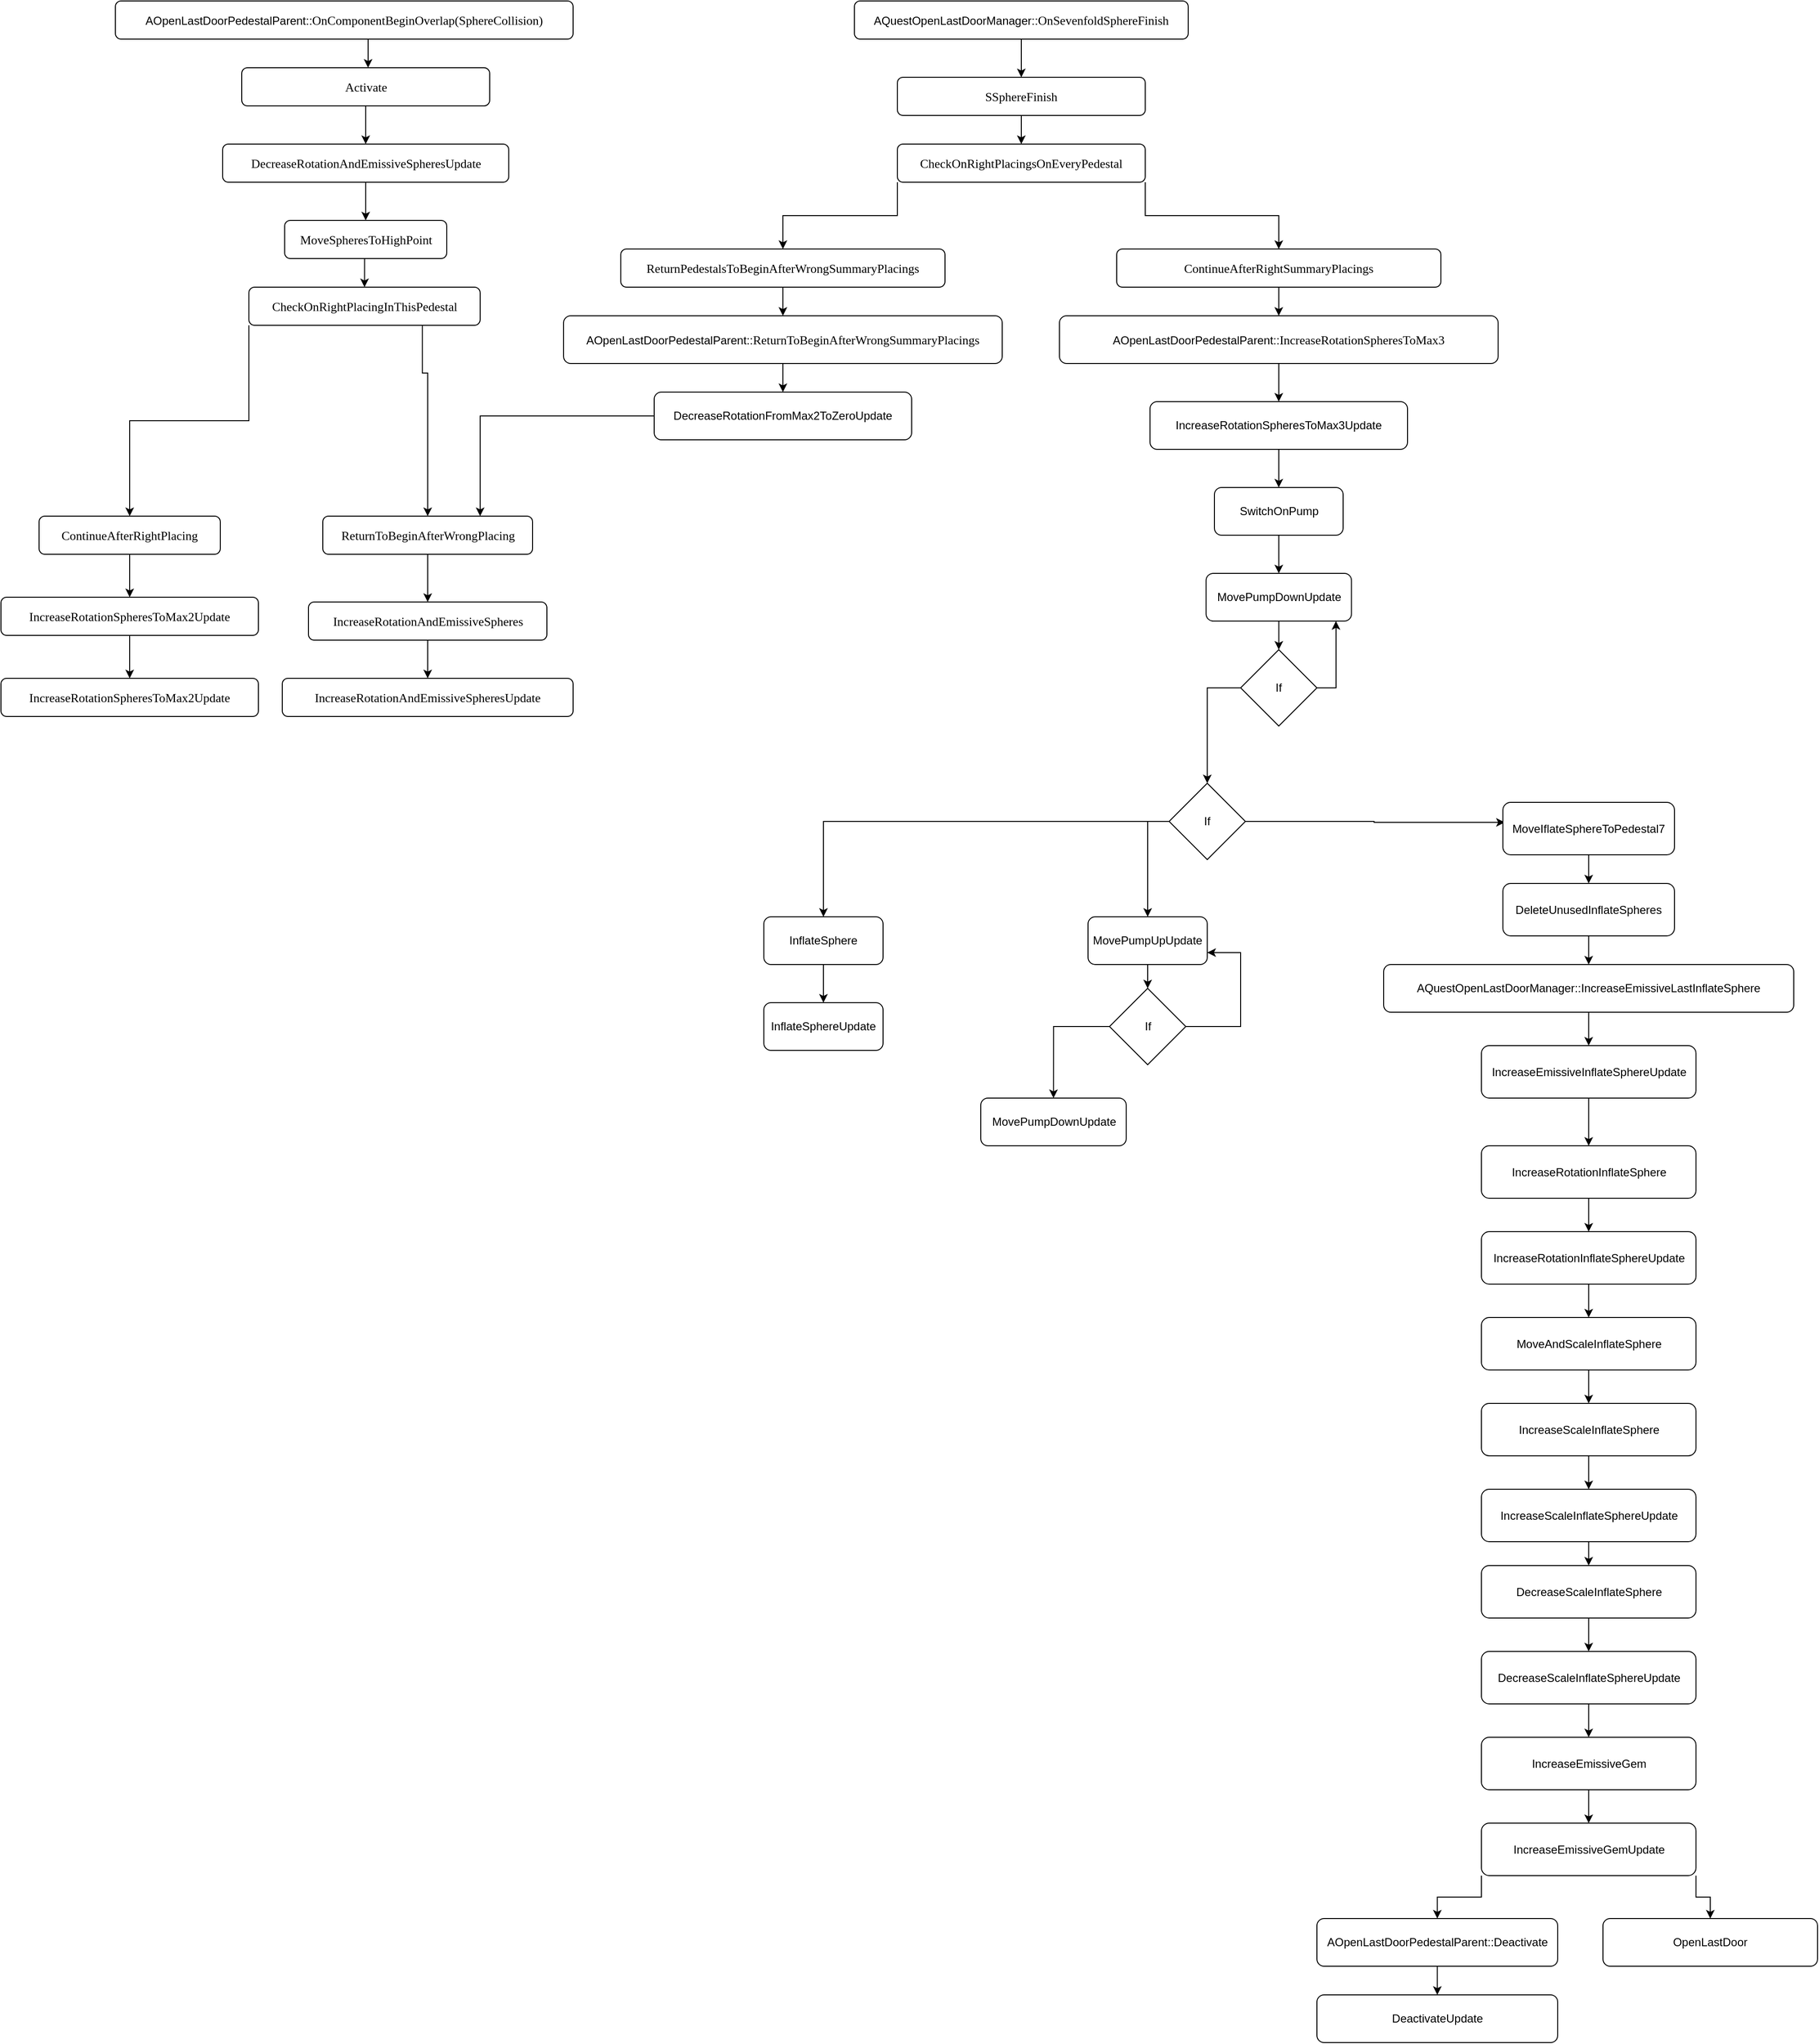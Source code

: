 <mxfile version="13.6.2" type="device"><diagram id="C5RBs43oDa-KdzZeNtuy" name="Page-1"><mxGraphModel dx="3103" dy="2420" grid="1" gridSize="10" guides="1" tooltips="1" connect="1" arrows="1" fold="1" page="1" pageScale="1" pageWidth="3300" pageHeight="2339" math="0" shadow="0"><root><mxCell id="WIyWlLk6GJQsqaUBKTNV-0"/><mxCell id="WIyWlLk6GJQsqaUBKTNV-1" parent="WIyWlLk6GJQsqaUBKTNV-0"/><mxCell id="29CxQKeaNlfSmuVY_kX7-0" style="edgeStyle=orthogonalEdgeStyle;rounded=0;orthogonalLoop=1;jettySize=auto;html=1;exitX=0.5;exitY=1;exitDx=0;exitDy=0;" edge="1" parent="WIyWlLk6GJQsqaUBKTNV-1" source="29CxQKeaNlfSmuVY_kX7-1"><mxGeometry relative="1" as="geometry"><mxPoint x="445" y="130" as="targetPoint"/></mxGeometry></mxCell><mxCell id="29CxQKeaNlfSmuVY_kX7-1" value="&lt;span&gt;AOpenLastDoorPedestalParent::&lt;/span&gt;&lt;span style=&quot;background-color: rgb(255 , 255 , 255) ; font-family: &amp;#34;consolas&amp;#34; ; font-size: 13px&quot;&gt;OnComponentBeginOverlap(SphereCollision)&lt;/span&gt;&lt;span&gt;&lt;br&gt;&lt;/span&gt;" style="rounded=1;whiteSpace=wrap;html=1;fontSize=12;glass=0;strokeWidth=1;shadow=0;" vertex="1" parent="WIyWlLk6GJQsqaUBKTNV-1"><mxGeometry x="180" y="60" width="480" height="40" as="geometry"/></mxCell><mxCell id="29CxQKeaNlfSmuVY_kX7-6" style="edgeStyle=orthogonalEdgeStyle;rounded=0;orthogonalLoop=1;jettySize=auto;html=1;exitX=0.5;exitY=1;exitDx=0;exitDy=0;entryX=0.5;entryY=0;entryDx=0;entryDy=0;" edge="1" parent="WIyWlLk6GJQsqaUBKTNV-1" source="29CxQKeaNlfSmuVY_kX7-3" target="29CxQKeaNlfSmuVY_kX7-5"><mxGeometry relative="1" as="geometry"/></mxCell><mxCell id="29CxQKeaNlfSmuVY_kX7-3" value="&lt;span style=&quot;font-size: 13px ; font-family: &amp;#34;consolas&amp;#34;&quot;&gt;Activate&lt;/span&gt;&lt;span&gt;&lt;br&gt;&lt;/span&gt;" style="rounded=1;whiteSpace=wrap;html=1;fontSize=12;glass=0;strokeWidth=1;shadow=0;" vertex="1" parent="WIyWlLk6GJQsqaUBKTNV-1"><mxGeometry x="312.5" y="130" width="260" height="40" as="geometry"/></mxCell><mxCell id="29CxQKeaNlfSmuVY_kX7-8" style="edgeStyle=orthogonalEdgeStyle;rounded=0;orthogonalLoop=1;jettySize=auto;html=1;exitX=0.5;exitY=1;exitDx=0;exitDy=0;entryX=0.5;entryY=0;entryDx=0;entryDy=0;" edge="1" parent="WIyWlLk6GJQsqaUBKTNV-1" source="29CxQKeaNlfSmuVY_kX7-5" target="29CxQKeaNlfSmuVY_kX7-7"><mxGeometry relative="1" as="geometry"/></mxCell><mxCell id="29CxQKeaNlfSmuVY_kX7-5" value="&lt;p&gt;&lt;font face=&quot;consolas&quot;&gt;&lt;span style=&quot;font-size: 13px&quot;&gt;DecreaseRotationAndEmissiveSpheresUpdate&lt;/span&gt;&lt;/font&gt;&lt;br&gt;&lt;/p&gt;" style="rounded=1;whiteSpace=wrap;html=1;fontSize=12;glass=0;strokeWidth=1;shadow=0;" vertex="1" parent="WIyWlLk6GJQsqaUBKTNV-1"><mxGeometry x="292.5" y="210" width="300" height="40" as="geometry"/></mxCell><mxCell id="29CxQKeaNlfSmuVY_kX7-11" style="edgeStyle=orthogonalEdgeStyle;rounded=0;orthogonalLoop=1;jettySize=auto;html=1;exitX=0.5;exitY=1;exitDx=0;exitDy=0;entryX=0.5;entryY=0;entryDx=0;entryDy=0;" edge="1" parent="WIyWlLk6GJQsqaUBKTNV-1" source="29CxQKeaNlfSmuVY_kX7-7" target="29CxQKeaNlfSmuVY_kX7-9"><mxGeometry relative="1" as="geometry"/></mxCell><mxCell id="29CxQKeaNlfSmuVY_kX7-7" value="&lt;p&gt;&lt;font face=&quot;consolas&quot;&gt;&lt;span style=&quot;font-size: 13px&quot;&gt;MoveSpheresToHighPoint&lt;/span&gt;&lt;/font&gt;&lt;br&gt;&lt;/p&gt;" style="rounded=1;whiteSpace=wrap;html=1;fontSize=12;glass=0;strokeWidth=1;shadow=0;" vertex="1" parent="WIyWlLk6GJQsqaUBKTNV-1"><mxGeometry x="357.5" y="290" width="170" height="40" as="geometry"/></mxCell><mxCell id="29CxQKeaNlfSmuVY_kX7-13" style="edgeStyle=orthogonalEdgeStyle;rounded=0;orthogonalLoop=1;jettySize=auto;html=1;exitX=0;exitY=1;exitDx=0;exitDy=0;" edge="1" parent="WIyWlLk6GJQsqaUBKTNV-1" source="29CxQKeaNlfSmuVY_kX7-9" target="29CxQKeaNlfSmuVY_kX7-12"><mxGeometry relative="1" as="geometry"/></mxCell><mxCell id="29CxQKeaNlfSmuVY_kX7-15" style="edgeStyle=orthogonalEdgeStyle;rounded=0;orthogonalLoop=1;jettySize=auto;html=1;exitX=0.75;exitY=1;exitDx=0;exitDy=0;entryX=0.5;entryY=0;entryDx=0;entryDy=0;" edge="1" parent="WIyWlLk6GJQsqaUBKTNV-1" source="29CxQKeaNlfSmuVY_kX7-9" target="29CxQKeaNlfSmuVY_kX7-14"><mxGeometry relative="1" as="geometry"><Array as="points"><mxPoint x="502" y="450"/><mxPoint x="508" y="450"/></Array></mxGeometry></mxCell><mxCell id="29CxQKeaNlfSmuVY_kX7-9" value="&lt;p&gt;&lt;font face=&quot;consolas&quot;&gt;&lt;span style=&quot;font-size: 13px&quot;&gt;CheckOnRightPlacingInThisPedestal&lt;/span&gt;&lt;/font&gt;&lt;br&gt;&lt;/p&gt;" style="rounded=1;whiteSpace=wrap;html=1;fontSize=12;glass=0;strokeWidth=1;shadow=0;" vertex="1" parent="WIyWlLk6GJQsqaUBKTNV-1"><mxGeometry x="320" y="360" width="242.5" height="40" as="geometry"/></mxCell><mxCell id="29CxQKeaNlfSmuVY_kX7-21" style="edgeStyle=orthogonalEdgeStyle;rounded=0;orthogonalLoop=1;jettySize=auto;html=1;exitX=0.5;exitY=1;exitDx=0;exitDy=0;entryX=0.5;entryY=0;entryDx=0;entryDy=0;" edge="1" parent="WIyWlLk6GJQsqaUBKTNV-1" source="29CxQKeaNlfSmuVY_kX7-12" target="29CxQKeaNlfSmuVY_kX7-20"><mxGeometry relative="1" as="geometry"/></mxCell><mxCell id="29CxQKeaNlfSmuVY_kX7-12" value="&lt;p&gt;&lt;font face=&quot;consolas&quot;&gt;&lt;span style=&quot;font-size: 13px&quot;&gt;ContinueAfterRightPlacing&lt;/span&gt;&lt;/font&gt;&lt;br&gt;&lt;/p&gt;" style="rounded=1;whiteSpace=wrap;html=1;fontSize=12;glass=0;strokeWidth=1;shadow=0;" vertex="1" parent="WIyWlLk6GJQsqaUBKTNV-1"><mxGeometry x="100" y="600" width="190" height="40" as="geometry"/></mxCell><mxCell id="29CxQKeaNlfSmuVY_kX7-17" style="edgeStyle=orthogonalEdgeStyle;rounded=0;orthogonalLoop=1;jettySize=auto;html=1;exitX=0.5;exitY=1;exitDx=0;exitDy=0;entryX=0.5;entryY=0;entryDx=0;entryDy=0;" edge="1" parent="WIyWlLk6GJQsqaUBKTNV-1" source="29CxQKeaNlfSmuVY_kX7-14" target="29CxQKeaNlfSmuVY_kX7-16"><mxGeometry relative="1" as="geometry"/></mxCell><mxCell id="29CxQKeaNlfSmuVY_kX7-14" value="&lt;p&gt;&lt;font face=&quot;consolas&quot;&gt;&lt;span style=&quot;font-size: 13px&quot;&gt;ReturnToBeginAfterWrongPlacing&lt;/span&gt;&lt;/font&gt;&lt;br&gt;&lt;/p&gt;" style="rounded=1;whiteSpace=wrap;html=1;fontSize=12;glass=0;strokeWidth=1;shadow=0;" vertex="1" parent="WIyWlLk6GJQsqaUBKTNV-1"><mxGeometry x="397.5" y="600" width="220" height="40" as="geometry"/></mxCell><mxCell id="29CxQKeaNlfSmuVY_kX7-19" style="edgeStyle=orthogonalEdgeStyle;rounded=0;orthogonalLoop=1;jettySize=auto;html=1;exitX=0.5;exitY=1;exitDx=0;exitDy=0;entryX=0.5;entryY=0;entryDx=0;entryDy=0;" edge="1" parent="WIyWlLk6GJQsqaUBKTNV-1" source="29CxQKeaNlfSmuVY_kX7-16" target="29CxQKeaNlfSmuVY_kX7-18"><mxGeometry relative="1" as="geometry"/></mxCell><mxCell id="29CxQKeaNlfSmuVY_kX7-16" value="&lt;p&gt;&lt;font face=&quot;consolas&quot;&gt;&lt;span style=&quot;font-size: 13px&quot;&gt;IncreaseRotationAndEmissiveSpheres&lt;/span&gt;&lt;/font&gt;&lt;br&gt;&lt;/p&gt;" style="rounded=1;whiteSpace=wrap;html=1;fontSize=12;glass=0;strokeWidth=1;shadow=0;" vertex="1" parent="WIyWlLk6GJQsqaUBKTNV-1"><mxGeometry x="382.5" y="690" width="250" height="40" as="geometry"/></mxCell><mxCell id="29CxQKeaNlfSmuVY_kX7-18" value="&lt;p&gt;&lt;font face=&quot;consolas&quot;&gt;&lt;span style=&quot;font-size: 13px&quot;&gt;IncreaseRotationAndEmissiveSpheresUpdate&lt;/span&gt;&lt;/font&gt;&lt;br&gt;&lt;/p&gt;" style="rounded=1;whiteSpace=wrap;html=1;fontSize=12;glass=0;strokeWidth=1;shadow=0;" vertex="1" parent="WIyWlLk6GJQsqaUBKTNV-1"><mxGeometry x="355" y="770" width="305" height="40" as="geometry"/></mxCell><mxCell id="29CxQKeaNlfSmuVY_kX7-23" style="edgeStyle=orthogonalEdgeStyle;rounded=0;orthogonalLoop=1;jettySize=auto;html=1;exitX=0.5;exitY=1;exitDx=0;exitDy=0;entryX=0.5;entryY=0;entryDx=0;entryDy=0;" edge="1" parent="WIyWlLk6GJQsqaUBKTNV-1" source="29CxQKeaNlfSmuVY_kX7-20" target="29CxQKeaNlfSmuVY_kX7-22"><mxGeometry relative="1" as="geometry"/></mxCell><mxCell id="29CxQKeaNlfSmuVY_kX7-20" value="&lt;p&gt;&lt;font face=&quot;consolas&quot;&gt;&lt;span style=&quot;font-size: 13px&quot;&gt;IncreaseRotationSpheresToMax2Update&lt;/span&gt;&lt;/font&gt;&lt;br&gt;&lt;/p&gt;" style="rounded=1;whiteSpace=wrap;html=1;fontSize=12;glass=0;strokeWidth=1;shadow=0;" vertex="1" parent="WIyWlLk6GJQsqaUBKTNV-1"><mxGeometry x="60" y="685" width="270" height="40" as="geometry"/></mxCell><mxCell id="29CxQKeaNlfSmuVY_kX7-22" value="&lt;p&gt;&lt;font face=&quot;consolas&quot;&gt;&lt;span style=&quot;font-size: 13px&quot;&gt;IncreaseRotationSpheresToMax2Update&lt;/span&gt;&lt;/font&gt;&lt;br&gt;&lt;/p&gt;" style="rounded=1;whiteSpace=wrap;html=1;fontSize=12;glass=0;strokeWidth=1;shadow=0;" vertex="1" parent="WIyWlLk6GJQsqaUBKTNV-1"><mxGeometry x="60" y="770" width="270" height="40" as="geometry"/></mxCell><mxCell id="29CxQKeaNlfSmuVY_kX7-26" style="edgeStyle=orthogonalEdgeStyle;rounded=0;orthogonalLoop=1;jettySize=auto;html=1;exitX=0.5;exitY=1;exitDx=0;exitDy=0;entryX=0.5;entryY=0;entryDx=0;entryDy=0;" edge="1" parent="WIyWlLk6GJQsqaUBKTNV-1" source="29CxQKeaNlfSmuVY_kX7-24" target="29CxQKeaNlfSmuVY_kX7-25"><mxGeometry relative="1" as="geometry"/></mxCell><mxCell id="29CxQKeaNlfSmuVY_kX7-24" value="&lt;span&gt;AQuestOpenLastDoorManager&lt;/span&gt;&lt;span&gt;::&lt;/span&gt;&lt;span&gt;&lt;font face=&quot;consolas&quot;&gt;&lt;span style=&quot;font-size: 13px&quot;&gt;OnSevenfoldSphereFinish&lt;/span&gt;&lt;/font&gt;&lt;br&gt;&lt;/span&gt;" style="rounded=1;whiteSpace=wrap;html=1;fontSize=12;glass=0;strokeWidth=1;shadow=0;" vertex="1" parent="WIyWlLk6GJQsqaUBKTNV-1"><mxGeometry x="955" y="60" width="350" height="40" as="geometry"/></mxCell><mxCell id="29CxQKeaNlfSmuVY_kX7-29" style="edgeStyle=orthogonalEdgeStyle;rounded=0;orthogonalLoop=1;jettySize=auto;html=1;exitX=0.5;exitY=1;exitDx=0;exitDy=0;entryX=0.5;entryY=0;entryDx=0;entryDy=0;" edge="1" parent="WIyWlLk6GJQsqaUBKTNV-1" source="29CxQKeaNlfSmuVY_kX7-25" target="29CxQKeaNlfSmuVY_kX7-27"><mxGeometry relative="1" as="geometry"/></mxCell><mxCell id="29CxQKeaNlfSmuVY_kX7-25" value="&lt;span&gt;&lt;font face=&quot;consolas&quot;&gt;&lt;span style=&quot;font-size: 13px&quot;&gt;SSphereFinish&lt;/span&gt;&lt;/font&gt;&lt;br&gt;&lt;/span&gt;" style="rounded=1;whiteSpace=wrap;html=1;fontSize=12;glass=0;strokeWidth=1;shadow=0;" vertex="1" parent="WIyWlLk6GJQsqaUBKTNV-1"><mxGeometry x="1000" y="140" width="260" height="40" as="geometry"/></mxCell><mxCell id="29CxQKeaNlfSmuVY_kX7-33" value="" style="edgeStyle=orthogonalEdgeStyle;rounded=0;orthogonalLoop=1;jettySize=auto;html=1;exitX=0;exitY=1;exitDx=0;exitDy=0;" edge="1" parent="WIyWlLk6GJQsqaUBKTNV-1" source="29CxQKeaNlfSmuVY_kX7-27" target="29CxQKeaNlfSmuVY_kX7-30"><mxGeometry relative="1" as="geometry"/></mxCell><mxCell id="29CxQKeaNlfSmuVY_kX7-42" style="edgeStyle=orthogonalEdgeStyle;rounded=0;orthogonalLoop=1;jettySize=auto;html=1;exitX=1;exitY=1;exitDx=0;exitDy=0;entryX=0.5;entryY=0;entryDx=0;entryDy=0;" edge="1" parent="WIyWlLk6GJQsqaUBKTNV-1" source="29CxQKeaNlfSmuVY_kX7-27" target="29CxQKeaNlfSmuVY_kX7-41"><mxGeometry relative="1" as="geometry"/></mxCell><mxCell id="29CxQKeaNlfSmuVY_kX7-27" value="&lt;span&gt;&lt;font face=&quot;consolas&quot;&gt;&lt;span style=&quot;font-size: 13px&quot;&gt;CheckOnRightPlacingsOnEveryPedestal&lt;/span&gt;&lt;/font&gt;&lt;br&gt;&lt;/span&gt;" style="rounded=1;whiteSpace=wrap;html=1;fontSize=12;glass=0;strokeWidth=1;shadow=0;" vertex="1" parent="WIyWlLk6GJQsqaUBKTNV-1"><mxGeometry x="1000" y="210" width="260" height="40" as="geometry"/></mxCell><mxCell id="29CxQKeaNlfSmuVY_kX7-35" value="" style="edgeStyle=orthogonalEdgeStyle;rounded=0;orthogonalLoop=1;jettySize=auto;html=1;" edge="1" parent="WIyWlLk6GJQsqaUBKTNV-1" source="29CxQKeaNlfSmuVY_kX7-30" target="29CxQKeaNlfSmuVY_kX7-34"><mxGeometry relative="1" as="geometry"/></mxCell><mxCell id="29CxQKeaNlfSmuVY_kX7-30" value="&lt;span&gt;&lt;font face=&quot;consolas&quot;&gt;&lt;span style=&quot;font-size: 13px&quot;&gt;ReturnPedestalsToBeginAfterWrongSummaryPlacings&lt;/span&gt;&lt;/font&gt;&lt;br&gt;&lt;/span&gt;" style="rounded=1;whiteSpace=wrap;html=1;fontSize=12;glass=0;strokeWidth=1;shadow=0;" vertex="1" parent="WIyWlLk6GJQsqaUBKTNV-1"><mxGeometry x="710" y="320" width="340" height="40" as="geometry"/></mxCell><mxCell id="29CxQKeaNlfSmuVY_kX7-37" value="" style="edgeStyle=orthogonalEdgeStyle;rounded=0;orthogonalLoop=1;jettySize=auto;html=1;" edge="1" parent="WIyWlLk6GJQsqaUBKTNV-1" source="29CxQKeaNlfSmuVY_kX7-34" target="29CxQKeaNlfSmuVY_kX7-36"><mxGeometry relative="1" as="geometry"/></mxCell><mxCell id="29CxQKeaNlfSmuVY_kX7-34" value="AOpenLastDoorPedestalParent::&lt;span&gt;&lt;font face=&quot;consolas&quot;&gt;&lt;span style=&quot;font-size: 13px&quot;&gt;ReturnToBeginAfterWrongSummaryPlacings&lt;/span&gt;&lt;/font&gt;&lt;br&gt;&lt;/span&gt;" style="rounded=1;whiteSpace=wrap;html=1;fontSize=12;glass=0;strokeWidth=1;shadow=0;" vertex="1" parent="WIyWlLk6GJQsqaUBKTNV-1"><mxGeometry x="650" y="390" width="460" height="50" as="geometry"/></mxCell><mxCell id="29CxQKeaNlfSmuVY_kX7-40" style="edgeStyle=orthogonalEdgeStyle;rounded=0;orthogonalLoop=1;jettySize=auto;html=1;exitX=0;exitY=0.5;exitDx=0;exitDy=0;entryX=0.75;entryY=0;entryDx=0;entryDy=0;" edge="1" parent="WIyWlLk6GJQsqaUBKTNV-1" source="29CxQKeaNlfSmuVY_kX7-36" target="29CxQKeaNlfSmuVY_kX7-14"><mxGeometry relative="1" as="geometry"/></mxCell><mxCell id="29CxQKeaNlfSmuVY_kX7-36" value="&lt;span&gt;DecreaseRotationFromMax2ToZeroUpdate&lt;br&gt;&lt;/span&gt;" style="rounded=1;whiteSpace=wrap;html=1;fontSize=12;glass=0;strokeWidth=1;shadow=0;" vertex="1" parent="WIyWlLk6GJQsqaUBKTNV-1"><mxGeometry x="745" y="470" width="270" height="50" as="geometry"/></mxCell><mxCell id="29CxQKeaNlfSmuVY_kX7-44" value="" style="edgeStyle=orthogonalEdgeStyle;rounded=0;orthogonalLoop=1;jettySize=auto;html=1;" edge="1" parent="WIyWlLk6GJQsqaUBKTNV-1" source="29CxQKeaNlfSmuVY_kX7-41" target="29CxQKeaNlfSmuVY_kX7-43"><mxGeometry relative="1" as="geometry"/></mxCell><mxCell id="29CxQKeaNlfSmuVY_kX7-41" value="&lt;span&gt;&lt;font face=&quot;consolas&quot;&gt;&lt;span style=&quot;font-size: 13px&quot;&gt;ContinueAfterRightSummaryPlacings&lt;/span&gt;&lt;/font&gt;&lt;br&gt;&lt;/span&gt;" style="rounded=1;whiteSpace=wrap;html=1;fontSize=12;glass=0;strokeWidth=1;shadow=0;" vertex="1" parent="WIyWlLk6GJQsqaUBKTNV-1"><mxGeometry x="1230" y="320" width="340" height="40" as="geometry"/></mxCell><mxCell id="29CxQKeaNlfSmuVY_kX7-46" value="" style="edgeStyle=orthogonalEdgeStyle;rounded=0;orthogonalLoop=1;jettySize=auto;html=1;" edge="1" parent="WIyWlLk6GJQsqaUBKTNV-1" source="29CxQKeaNlfSmuVY_kX7-43" target="29CxQKeaNlfSmuVY_kX7-45"><mxGeometry relative="1" as="geometry"/></mxCell><mxCell id="29CxQKeaNlfSmuVY_kX7-43" value="AOpenLastDoorPedestalParent::&lt;span&gt;&lt;font face=&quot;consolas&quot;&gt;&lt;span style=&quot;font-size: 13px&quot;&gt;IncreaseRotationSpheresToMax3&lt;/span&gt;&lt;/font&gt;&lt;br&gt;&lt;/span&gt;" style="rounded=1;whiteSpace=wrap;html=1;fontSize=12;glass=0;strokeWidth=1;shadow=0;" vertex="1" parent="WIyWlLk6GJQsqaUBKTNV-1"><mxGeometry x="1170" y="390" width="460" height="50" as="geometry"/></mxCell><mxCell id="29CxQKeaNlfSmuVY_kX7-48" value="" style="edgeStyle=orthogonalEdgeStyle;rounded=0;orthogonalLoop=1;jettySize=auto;html=1;" edge="1" parent="WIyWlLk6GJQsqaUBKTNV-1" source="29CxQKeaNlfSmuVY_kX7-45" target="29CxQKeaNlfSmuVY_kX7-47"><mxGeometry relative="1" as="geometry"/></mxCell><mxCell id="29CxQKeaNlfSmuVY_kX7-45" value="&lt;span&gt;IncreaseRotationSpheresToMax3Update&lt;br&gt;&lt;/span&gt;" style="rounded=1;whiteSpace=wrap;html=1;fontSize=12;glass=0;strokeWidth=1;shadow=0;" vertex="1" parent="WIyWlLk6GJQsqaUBKTNV-1"><mxGeometry x="1265" y="480" width="270" height="50" as="geometry"/></mxCell><mxCell id="29CxQKeaNlfSmuVY_kX7-50" value="" style="edgeStyle=orthogonalEdgeStyle;rounded=0;orthogonalLoop=1;jettySize=auto;html=1;exitX=0;exitY=0.5;exitDx=0;exitDy=0;" edge="1" parent="WIyWlLk6GJQsqaUBKTNV-1" source="29CxQKeaNlfSmuVY_kX7-54" target="29CxQKeaNlfSmuVY_kX7-49"><mxGeometry relative="1" as="geometry"/></mxCell><mxCell id="29CxQKeaNlfSmuVY_kX7-66" value="" style="edgeStyle=orthogonalEdgeStyle;rounded=0;orthogonalLoop=1;jettySize=auto;html=1;" edge="1" parent="WIyWlLk6GJQsqaUBKTNV-1" source="29CxQKeaNlfSmuVY_kX7-47" target="29CxQKeaNlfSmuVY_kX7-65"><mxGeometry relative="1" as="geometry"/></mxCell><mxCell id="29CxQKeaNlfSmuVY_kX7-47" value="&lt;span&gt;SwitchOnPump&lt;br&gt;&lt;/span&gt;" style="rounded=1;whiteSpace=wrap;html=1;fontSize=12;glass=0;strokeWidth=1;shadow=0;" vertex="1" parent="WIyWlLk6GJQsqaUBKTNV-1"><mxGeometry x="1332.5" y="570" width="135" height="50" as="geometry"/></mxCell><mxCell id="29CxQKeaNlfSmuVY_kX7-53" value="" style="edgeStyle=orthogonalEdgeStyle;rounded=0;orthogonalLoop=1;jettySize=auto;html=1;" edge="1" parent="WIyWlLk6GJQsqaUBKTNV-1" source="29CxQKeaNlfSmuVY_kX7-49" target="29CxQKeaNlfSmuVY_kX7-52"><mxGeometry relative="1" as="geometry"/></mxCell><mxCell id="29CxQKeaNlfSmuVY_kX7-49" value="&lt;span&gt;InflateSphere&lt;br&gt;&lt;/span&gt;" style="rounded=1;whiteSpace=wrap;html=1;fontSize=12;glass=0;strokeWidth=1;shadow=0;" vertex="1" parent="WIyWlLk6GJQsqaUBKTNV-1"><mxGeometry x="860" y="1020" width="125" height="50" as="geometry"/></mxCell><mxCell id="29CxQKeaNlfSmuVY_kX7-52" value="&lt;span&gt;InflateSphereUpdate&lt;br&gt;&lt;/span&gt;" style="rounded=1;whiteSpace=wrap;html=1;fontSize=12;glass=0;strokeWidth=1;shadow=0;" vertex="1" parent="WIyWlLk6GJQsqaUBKTNV-1"><mxGeometry x="860" y="1110" width="125" height="50" as="geometry"/></mxCell><mxCell id="29CxQKeaNlfSmuVY_kX7-57" style="edgeStyle=orthogonalEdgeStyle;rounded=0;orthogonalLoop=1;jettySize=auto;html=1;exitX=0;exitY=0.5;exitDx=0;exitDy=0;entryX=0.5;entryY=0;entryDx=0;entryDy=0;" edge="1" parent="WIyWlLk6GJQsqaUBKTNV-1" source="29CxQKeaNlfSmuVY_kX7-54" target="29CxQKeaNlfSmuVY_kX7-56"><mxGeometry relative="1" as="geometry"/></mxCell><mxCell id="29CxQKeaNlfSmuVY_kX7-64" value="" style="edgeStyle=orthogonalEdgeStyle;rounded=0;orthogonalLoop=1;jettySize=auto;html=1;entryX=0.011;entryY=0.382;entryDx=0;entryDy=0;entryPerimeter=0;" edge="1" parent="WIyWlLk6GJQsqaUBKTNV-1" source="29CxQKeaNlfSmuVY_kX7-54" target="29CxQKeaNlfSmuVY_kX7-63"><mxGeometry relative="1" as="geometry"><mxPoint x="1510.0" y="920" as="targetPoint"/></mxGeometry></mxCell><mxCell id="29CxQKeaNlfSmuVY_kX7-54" value="If" style="rhombus;whiteSpace=wrap;html=1;" vertex="1" parent="WIyWlLk6GJQsqaUBKTNV-1"><mxGeometry x="1285" y="880" width="80" height="80" as="geometry"/></mxCell><mxCell id="29CxQKeaNlfSmuVY_kX7-60" value="" style="edgeStyle=orthogonalEdgeStyle;rounded=0;orthogonalLoop=1;jettySize=auto;html=1;" edge="1" parent="WIyWlLk6GJQsqaUBKTNV-1" source="29CxQKeaNlfSmuVY_kX7-56" target="29CxQKeaNlfSmuVY_kX7-59"><mxGeometry relative="1" as="geometry"/></mxCell><mxCell id="29CxQKeaNlfSmuVY_kX7-56" value="&lt;span&gt;MovePumpUpUpdate&lt;br&gt;&lt;/span&gt;" style="rounded=1;whiteSpace=wrap;html=1;fontSize=12;glass=0;strokeWidth=1;shadow=0;" vertex="1" parent="WIyWlLk6GJQsqaUBKTNV-1"><mxGeometry x="1200" y="1020" width="125" height="50" as="geometry"/></mxCell><mxCell id="29CxQKeaNlfSmuVY_kX7-58" value="&lt;span&gt;MovePumpDownUpdate&lt;br&gt;&lt;/span&gt;" style="rounded=1;whiteSpace=wrap;html=1;fontSize=12;glass=0;strokeWidth=1;shadow=0;" vertex="1" parent="WIyWlLk6GJQsqaUBKTNV-1"><mxGeometry x="1087.5" y="1210" width="152.5" height="50" as="geometry"/></mxCell><mxCell id="29CxQKeaNlfSmuVY_kX7-61" style="edgeStyle=orthogonalEdgeStyle;rounded=0;orthogonalLoop=1;jettySize=auto;html=1;exitX=0;exitY=0.5;exitDx=0;exitDy=0;entryX=0.5;entryY=0;entryDx=0;entryDy=0;" edge="1" parent="WIyWlLk6GJQsqaUBKTNV-1" source="29CxQKeaNlfSmuVY_kX7-59" target="29CxQKeaNlfSmuVY_kX7-58"><mxGeometry relative="1" as="geometry"/></mxCell><mxCell id="29CxQKeaNlfSmuVY_kX7-62" style="edgeStyle=orthogonalEdgeStyle;rounded=0;orthogonalLoop=1;jettySize=auto;html=1;exitX=1;exitY=0.5;exitDx=0;exitDy=0;entryX=1;entryY=0.75;entryDx=0;entryDy=0;" edge="1" parent="WIyWlLk6GJQsqaUBKTNV-1" source="29CxQKeaNlfSmuVY_kX7-59" target="29CxQKeaNlfSmuVY_kX7-56"><mxGeometry relative="1" as="geometry"><Array as="points"><mxPoint x="1360" y="1135"/><mxPoint x="1360" y="1058"/></Array></mxGeometry></mxCell><mxCell id="29CxQKeaNlfSmuVY_kX7-59" value="If" style="rhombus;whiteSpace=wrap;html=1;" vertex="1" parent="WIyWlLk6GJQsqaUBKTNV-1"><mxGeometry x="1222.5" y="1095" width="80" height="80" as="geometry"/></mxCell><mxCell id="29CxQKeaNlfSmuVY_kX7-69" value="" style="edgeStyle=orthogonalEdgeStyle;rounded=0;orthogonalLoop=1;jettySize=auto;html=1;" edge="1" parent="WIyWlLk6GJQsqaUBKTNV-1" source="29CxQKeaNlfSmuVY_kX7-63" target="29CxQKeaNlfSmuVY_kX7-68"><mxGeometry relative="1" as="geometry"/></mxCell><mxCell id="29CxQKeaNlfSmuVY_kX7-63" value="&lt;span&gt;MoveIflateSphereToPedestal7&lt;br&gt;&lt;/span&gt;" style="rounded=1;whiteSpace=wrap;html=1;fontSize=12;glass=0;strokeWidth=1;shadow=0;" vertex="1" parent="WIyWlLk6GJQsqaUBKTNV-1"><mxGeometry x="1635" y="900" width="180" height="55" as="geometry"/></mxCell><mxCell id="29CxQKeaNlfSmuVY_kX7-77" value="" style="edgeStyle=orthogonalEdgeStyle;rounded=0;orthogonalLoop=1;jettySize=auto;html=1;" edge="1" parent="WIyWlLk6GJQsqaUBKTNV-1" source="29CxQKeaNlfSmuVY_kX7-65" target="29CxQKeaNlfSmuVY_kX7-76"><mxGeometry relative="1" as="geometry"/></mxCell><mxCell id="29CxQKeaNlfSmuVY_kX7-65" value="&lt;span&gt;MovePumpDownUpdate&lt;br&gt;&lt;/span&gt;" style="rounded=1;whiteSpace=wrap;html=1;fontSize=12;glass=0;strokeWidth=1;shadow=0;" vertex="1" parent="WIyWlLk6GJQsqaUBKTNV-1"><mxGeometry x="1323.75" y="660" width="152.5" height="50" as="geometry"/></mxCell><mxCell id="29CxQKeaNlfSmuVY_kX7-71" value="" style="edgeStyle=orthogonalEdgeStyle;rounded=0;orthogonalLoop=1;jettySize=auto;html=1;" edge="1" parent="WIyWlLk6GJQsqaUBKTNV-1" source="29CxQKeaNlfSmuVY_kX7-68" target="29CxQKeaNlfSmuVY_kX7-70"><mxGeometry relative="1" as="geometry"/></mxCell><mxCell id="29CxQKeaNlfSmuVY_kX7-68" value="&lt;span&gt;DeleteUnusedInflateSpheres&lt;br&gt;&lt;/span&gt;" style="rounded=1;whiteSpace=wrap;html=1;fontSize=12;glass=0;strokeWidth=1;shadow=0;" vertex="1" parent="WIyWlLk6GJQsqaUBKTNV-1"><mxGeometry x="1635" y="985" width="180" height="55" as="geometry"/></mxCell><mxCell id="29CxQKeaNlfSmuVY_kX7-73" value="" style="edgeStyle=orthogonalEdgeStyle;rounded=0;orthogonalLoop=1;jettySize=auto;html=1;" edge="1" parent="WIyWlLk6GJQsqaUBKTNV-1" source="29CxQKeaNlfSmuVY_kX7-70" target="29CxQKeaNlfSmuVY_kX7-72"><mxGeometry relative="1" as="geometry"/></mxCell><mxCell id="29CxQKeaNlfSmuVY_kX7-70" value="AQuestOpenLastDoorManager::&lt;span&gt;IncreaseEmissiveLastInflateSphere&lt;br&gt;&lt;/span&gt;" style="rounded=1;whiteSpace=wrap;html=1;fontSize=12;glass=0;strokeWidth=1;shadow=0;" vertex="1" parent="WIyWlLk6GJQsqaUBKTNV-1"><mxGeometry x="1510" y="1070" width="430" height="50" as="geometry"/></mxCell><mxCell id="29CxQKeaNlfSmuVY_kX7-75" value="" style="edgeStyle=orthogonalEdgeStyle;rounded=0;orthogonalLoop=1;jettySize=auto;html=1;" edge="1" parent="WIyWlLk6GJQsqaUBKTNV-1" source="29CxQKeaNlfSmuVY_kX7-72" target="29CxQKeaNlfSmuVY_kX7-74"><mxGeometry relative="1" as="geometry"/></mxCell><mxCell id="29CxQKeaNlfSmuVY_kX7-72" value="&lt;span&gt;IncreaseEmissiveInflateSphereUpdate&lt;br&gt;&lt;/span&gt;" style="rounded=1;whiteSpace=wrap;html=1;fontSize=12;glass=0;strokeWidth=1;shadow=0;" vertex="1" parent="WIyWlLk6GJQsqaUBKTNV-1"><mxGeometry x="1612.5" y="1155" width="225" height="55" as="geometry"/></mxCell><mxCell id="29CxQKeaNlfSmuVY_kX7-81" value="" style="edgeStyle=orthogonalEdgeStyle;rounded=0;orthogonalLoop=1;jettySize=auto;html=1;" edge="1" parent="WIyWlLk6GJQsqaUBKTNV-1" source="29CxQKeaNlfSmuVY_kX7-74" target="29CxQKeaNlfSmuVY_kX7-80"><mxGeometry relative="1" as="geometry"/></mxCell><mxCell id="29CxQKeaNlfSmuVY_kX7-74" value="&lt;span&gt;IncreaseRotationInflateSphere&lt;br&gt;&lt;/span&gt;" style="rounded=1;whiteSpace=wrap;html=1;fontSize=12;glass=0;strokeWidth=1;shadow=0;" vertex="1" parent="WIyWlLk6GJQsqaUBKTNV-1"><mxGeometry x="1612.5" y="1260" width="225" height="55" as="geometry"/></mxCell><mxCell id="29CxQKeaNlfSmuVY_kX7-78" style="edgeStyle=orthogonalEdgeStyle;rounded=0;orthogonalLoop=1;jettySize=auto;html=1;exitX=0;exitY=0.5;exitDx=0;exitDy=0;entryX=0.5;entryY=0;entryDx=0;entryDy=0;" edge="1" parent="WIyWlLk6GJQsqaUBKTNV-1" source="29CxQKeaNlfSmuVY_kX7-76" target="29CxQKeaNlfSmuVY_kX7-54"><mxGeometry relative="1" as="geometry"/></mxCell><mxCell id="29CxQKeaNlfSmuVY_kX7-79" style="edgeStyle=orthogonalEdgeStyle;rounded=0;orthogonalLoop=1;jettySize=auto;html=1;exitX=1;exitY=0.5;exitDx=0;exitDy=0;entryX=0.893;entryY=1;entryDx=0;entryDy=0;entryPerimeter=0;" edge="1" parent="WIyWlLk6GJQsqaUBKTNV-1" source="29CxQKeaNlfSmuVY_kX7-76" target="29CxQKeaNlfSmuVY_kX7-65"><mxGeometry relative="1" as="geometry"/></mxCell><mxCell id="29CxQKeaNlfSmuVY_kX7-76" value="If" style="rhombus;whiteSpace=wrap;html=1;" vertex="1" parent="WIyWlLk6GJQsqaUBKTNV-1"><mxGeometry x="1360" y="740" width="80" height="80" as="geometry"/></mxCell><mxCell id="29CxQKeaNlfSmuVY_kX7-83" value="" style="edgeStyle=orthogonalEdgeStyle;rounded=0;orthogonalLoop=1;jettySize=auto;html=1;" edge="1" parent="WIyWlLk6GJQsqaUBKTNV-1" source="29CxQKeaNlfSmuVY_kX7-80" target="29CxQKeaNlfSmuVY_kX7-82"><mxGeometry relative="1" as="geometry"/></mxCell><mxCell id="29CxQKeaNlfSmuVY_kX7-80" value="&lt;span&gt;IncreaseRotationInflateSphereUpdate&lt;br&gt;&lt;/span&gt;" style="rounded=1;whiteSpace=wrap;html=1;fontSize=12;glass=0;strokeWidth=1;shadow=0;" vertex="1" parent="WIyWlLk6GJQsqaUBKTNV-1"><mxGeometry x="1612.5" y="1350" width="225" height="55" as="geometry"/></mxCell><mxCell id="29CxQKeaNlfSmuVY_kX7-85" value="" style="edgeStyle=orthogonalEdgeStyle;rounded=0;orthogonalLoop=1;jettySize=auto;html=1;" edge="1" parent="WIyWlLk6GJQsqaUBKTNV-1" source="29CxQKeaNlfSmuVY_kX7-82" target="29CxQKeaNlfSmuVY_kX7-84"><mxGeometry relative="1" as="geometry"/></mxCell><mxCell id="29CxQKeaNlfSmuVY_kX7-82" value="&lt;span&gt;MoveAndScaleInflateSphere&lt;br&gt;&lt;/span&gt;" style="rounded=1;whiteSpace=wrap;html=1;fontSize=12;glass=0;strokeWidth=1;shadow=0;" vertex="1" parent="WIyWlLk6GJQsqaUBKTNV-1"><mxGeometry x="1612.5" y="1440" width="225" height="55" as="geometry"/></mxCell><mxCell id="29CxQKeaNlfSmuVY_kX7-87" value="" style="edgeStyle=orthogonalEdgeStyle;rounded=0;orthogonalLoop=1;jettySize=auto;html=1;" edge="1" parent="WIyWlLk6GJQsqaUBKTNV-1" source="29CxQKeaNlfSmuVY_kX7-84" target="29CxQKeaNlfSmuVY_kX7-86"><mxGeometry relative="1" as="geometry"/></mxCell><mxCell id="29CxQKeaNlfSmuVY_kX7-84" value="&lt;span&gt;IncreaseScaleInflateSphere&lt;br&gt;&lt;/span&gt;" style="rounded=1;whiteSpace=wrap;html=1;fontSize=12;glass=0;strokeWidth=1;shadow=0;" vertex="1" parent="WIyWlLk6GJQsqaUBKTNV-1"><mxGeometry x="1612.5" y="1530" width="225" height="55" as="geometry"/></mxCell><mxCell id="29CxQKeaNlfSmuVY_kX7-89" value="" style="edgeStyle=orthogonalEdgeStyle;rounded=0;orthogonalLoop=1;jettySize=auto;html=1;" edge="1" parent="WIyWlLk6GJQsqaUBKTNV-1" source="29CxQKeaNlfSmuVY_kX7-86" target="29CxQKeaNlfSmuVY_kX7-88"><mxGeometry relative="1" as="geometry"/></mxCell><mxCell id="29CxQKeaNlfSmuVY_kX7-86" value="&lt;span&gt;IncreaseScaleInflateSphereUpdate&lt;br&gt;&lt;/span&gt;" style="rounded=1;whiteSpace=wrap;html=1;fontSize=12;glass=0;strokeWidth=1;shadow=0;" vertex="1" parent="WIyWlLk6GJQsqaUBKTNV-1"><mxGeometry x="1612.5" y="1620" width="225" height="55" as="geometry"/></mxCell><mxCell id="29CxQKeaNlfSmuVY_kX7-91" value="" style="edgeStyle=orthogonalEdgeStyle;rounded=0;orthogonalLoop=1;jettySize=auto;html=1;" edge="1" parent="WIyWlLk6GJQsqaUBKTNV-1" source="29CxQKeaNlfSmuVY_kX7-88" target="29CxQKeaNlfSmuVY_kX7-90"><mxGeometry relative="1" as="geometry"/></mxCell><mxCell id="29CxQKeaNlfSmuVY_kX7-88" value="&lt;span&gt;DecreaseScaleInflateSphere&lt;br&gt;&lt;/span&gt;" style="rounded=1;whiteSpace=wrap;html=1;fontSize=12;glass=0;strokeWidth=1;shadow=0;" vertex="1" parent="WIyWlLk6GJQsqaUBKTNV-1"><mxGeometry x="1612.5" y="1700" width="225" height="55" as="geometry"/></mxCell><mxCell id="29CxQKeaNlfSmuVY_kX7-93" value="" style="edgeStyle=orthogonalEdgeStyle;rounded=0;orthogonalLoop=1;jettySize=auto;html=1;" edge="1" parent="WIyWlLk6GJQsqaUBKTNV-1" source="29CxQKeaNlfSmuVY_kX7-90" target="29CxQKeaNlfSmuVY_kX7-92"><mxGeometry relative="1" as="geometry"/></mxCell><mxCell id="29CxQKeaNlfSmuVY_kX7-90" value="&lt;span&gt;DecreaseScaleInflateSphereUpdate&lt;br&gt;&lt;/span&gt;" style="rounded=1;whiteSpace=wrap;html=1;fontSize=12;glass=0;strokeWidth=1;shadow=0;" vertex="1" parent="WIyWlLk6GJQsqaUBKTNV-1"><mxGeometry x="1612.5" y="1790" width="225" height="55" as="geometry"/></mxCell><mxCell id="29CxQKeaNlfSmuVY_kX7-95" value="" style="edgeStyle=orthogonalEdgeStyle;rounded=0;orthogonalLoop=1;jettySize=auto;html=1;" edge="1" parent="WIyWlLk6GJQsqaUBKTNV-1" source="29CxQKeaNlfSmuVY_kX7-92" target="29CxQKeaNlfSmuVY_kX7-94"><mxGeometry relative="1" as="geometry"/></mxCell><mxCell id="29CxQKeaNlfSmuVY_kX7-92" value="&lt;span&gt;IncreaseEmissiveGem&lt;br&gt;&lt;/span&gt;" style="rounded=1;whiteSpace=wrap;html=1;fontSize=12;glass=0;strokeWidth=1;shadow=0;" vertex="1" parent="WIyWlLk6GJQsqaUBKTNV-1"><mxGeometry x="1612.5" y="1880" width="225" height="55" as="geometry"/></mxCell><mxCell id="29CxQKeaNlfSmuVY_kX7-97" value="" style="edgeStyle=orthogonalEdgeStyle;rounded=0;orthogonalLoop=1;jettySize=auto;html=1;exitX=0;exitY=1;exitDx=0;exitDy=0;" edge="1" parent="WIyWlLk6GJQsqaUBKTNV-1" source="29CxQKeaNlfSmuVY_kX7-94" target="29CxQKeaNlfSmuVY_kX7-96"><mxGeometry relative="1" as="geometry"/></mxCell><mxCell id="29CxQKeaNlfSmuVY_kX7-100" style="edgeStyle=orthogonalEdgeStyle;rounded=0;orthogonalLoop=1;jettySize=auto;html=1;exitX=1;exitY=1;exitDx=0;exitDy=0;entryX=0.5;entryY=0;entryDx=0;entryDy=0;" edge="1" parent="WIyWlLk6GJQsqaUBKTNV-1" source="29CxQKeaNlfSmuVY_kX7-94" target="29CxQKeaNlfSmuVY_kX7-99"><mxGeometry relative="1" as="geometry"/></mxCell><mxCell id="29CxQKeaNlfSmuVY_kX7-94" value="&lt;span&gt;IncreaseEmissiveGemUpdate&lt;br&gt;&lt;/span&gt;" style="rounded=1;whiteSpace=wrap;html=1;fontSize=12;glass=0;strokeWidth=1;shadow=0;" vertex="1" parent="WIyWlLk6GJQsqaUBKTNV-1"><mxGeometry x="1612.5" y="1970" width="225" height="55" as="geometry"/></mxCell><mxCell id="29CxQKeaNlfSmuVY_kX7-102" value="" style="edgeStyle=orthogonalEdgeStyle;rounded=0;orthogonalLoop=1;jettySize=auto;html=1;" edge="1" parent="WIyWlLk6GJQsqaUBKTNV-1" source="29CxQKeaNlfSmuVY_kX7-96" target="29CxQKeaNlfSmuVY_kX7-101"><mxGeometry relative="1" as="geometry"/></mxCell><mxCell id="29CxQKeaNlfSmuVY_kX7-96" value="AOpenLastDoorPedestalParent::&lt;span&gt;Deactivate&lt;br&gt;&lt;/span&gt;" style="rounded=1;whiteSpace=wrap;html=1;fontSize=12;glass=0;strokeWidth=1;shadow=0;" vertex="1" parent="WIyWlLk6GJQsqaUBKTNV-1"><mxGeometry x="1440" y="2070" width="252.5" height="50" as="geometry"/></mxCell><mxCell id="29CxQKeaNlfSmuVY_kX7-99" value="&lt;span&gt;OpenLastDoor&lt;br&gt;&lt;/span&gt;" style="rounded=1;whiteSpace=wrap;html=1;fontSize=12;glass=0;strokeWidth=1;shadow=0;" vertex="1" parent="WIyWlLk6GJQsqaUBKTNV-1"><mxGeometry x="1740" y="2070" width="225" height="50" as="geometry"/></mxCell><mxCell id="29CxQKeaNlfSmuVY_kX7-101" value="&lt;span&gt;DeactivateUpdate&lt;br&gt;&lt;/span&gt;" style="rounded=1;whiteSpace=wrap;html=1;fontSize=12;glass=0;strokeWidth=1;shadow=0;" vertex="1" parent="WIyWlLk6GJQsqaUBKTNV-1"><mxGeometry x="1440" y="2150" width="252.5" height="50" as="geometry"/></mxCell></root></mxGraphModel></diagram></mxfile>